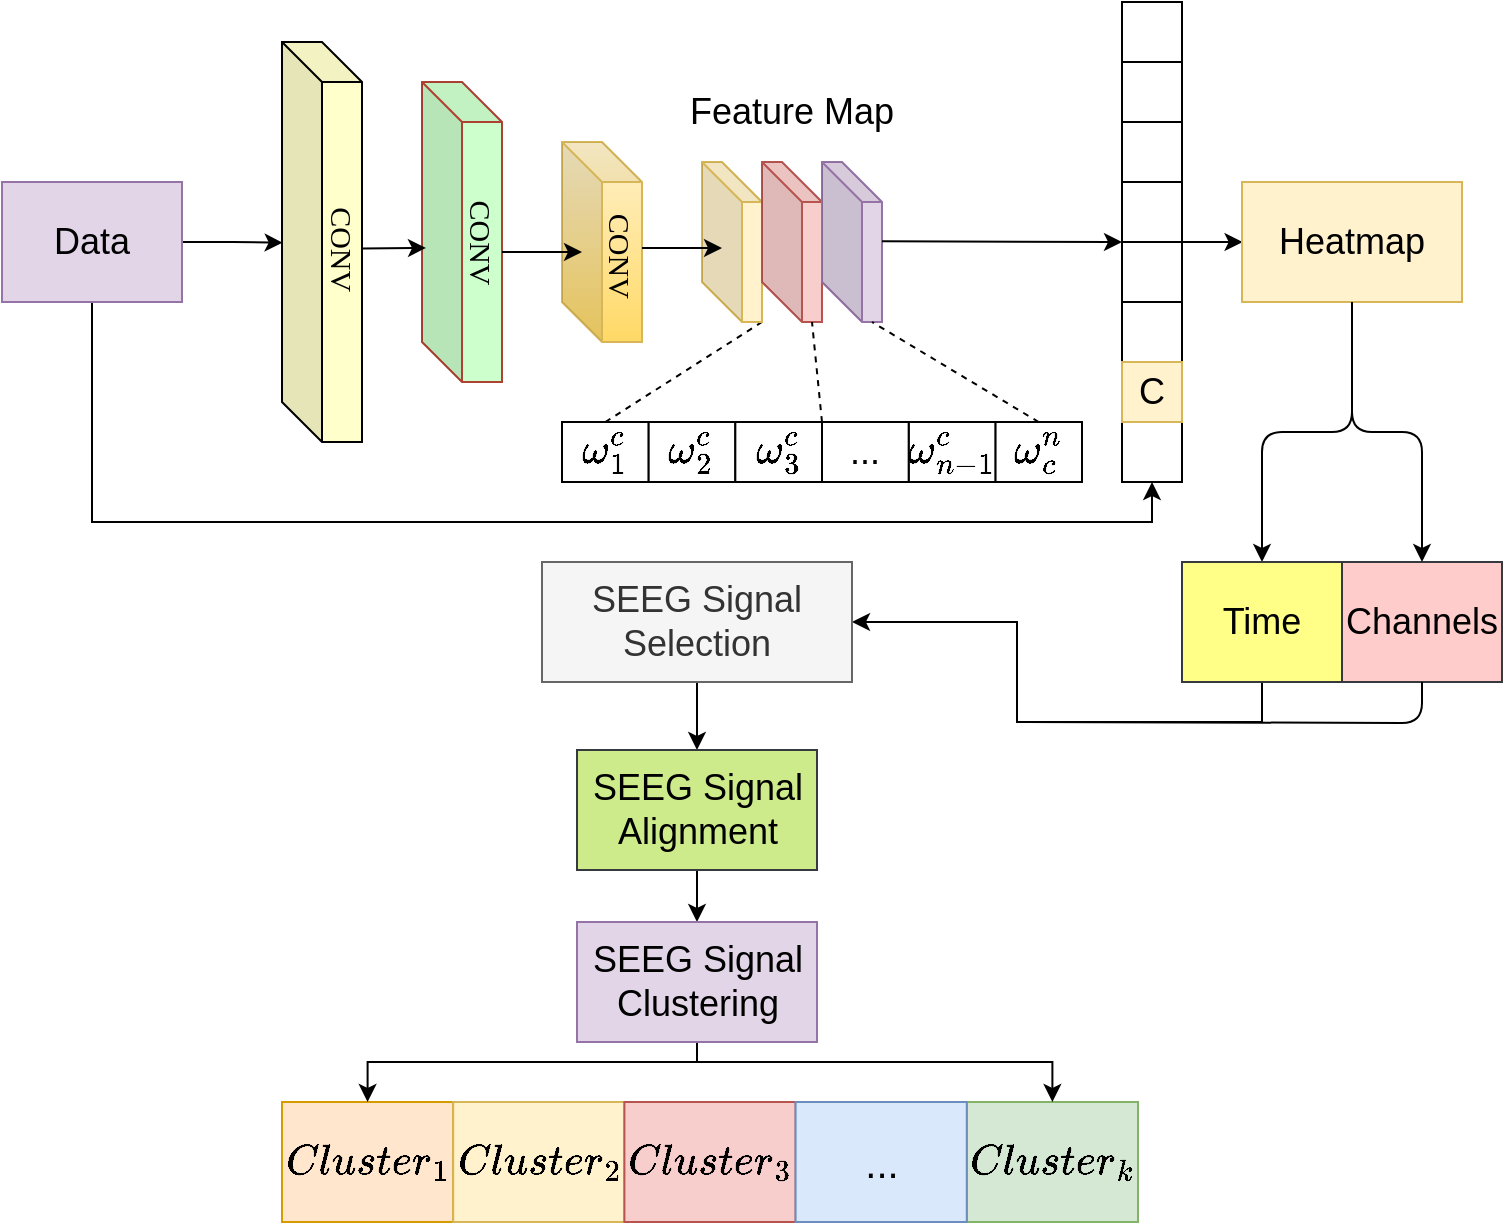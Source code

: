 <mxfile version="12.5.5" type="github">
  <diagram id="Wx8GK405Yj2OqTjKrMqW" name="Page-1">
    <mxGraphModel dx="1422" dy="762" grid="1" gridSize="10" guides="1" tooltips="1" connect="1" arrows="1" fold="1" page="1" pageScale="1" pageWidth="827" pageHeight="1169" math="1" shadow="0">
      <root>
        <mxCell id="0"/>
        <mxCell id="1" parent="0"/>
        <mxCell id="rtLLGx0ZlrT6Qw1LvZ3F-5" style="edgeStyle=orthogonalEdgeStyle;rounded=0;orthogonalLoop=1;jettySize=auto;html=1;exitX=1;exitY=0.5;exitDx=0;exitDy=0;entryX=0;entryY=0.5;entryDx=0;entryDy=0;" parent="1" source="rtLLGx0ZlrT6Qw1LvZ3F-1" edge="1">
          <mxGeometry relative="1" as="geometry">
            <mxPoint x="200.333" y="300.333" as="targetPoint"/>
          </mxGeometry>
        </mxCell>
        <mxCell id="rtLLGx0ZlrT6Qw1LvZ3F-129" style="edgeStyle=orthogonalEdgeStyle;rounded=0;orthogonalLoop=1;jettySize=auto;html=1;exitX=0.5;exitY=1;exitDx=0;exitDy=0;entryX=0.5;entryY=1;entryDx=0;entryDy=0;startArrow=none;startFill=0;strokeColor=#000000;" parent="1" source="rtLLGx0ZlrT6Qw1LvZ3F-1" target="rtLLGx0ZlrT6Qw1LvZ3F-115" edge="1">
          <mxGeometry relative="1" as="geometry"/>
        </mxCell>
        <mxCell id="rtLLGx0ZlrT6Qw1LvZ3F-1" value="&lt;font style=&quot;font-size: 18px&quot;&gt;Data&lt;/font&gt;" style="rounded=0;whiteSpace=wrap;html=1;fillColor=#e1d5e7;strokeColor=#9673a6;" parent="1" vertex="1">
          <mxGeometry x="60" y="270" width="90" height="60" as="geometry"/>
        </mxCell>
        <mxCell id="rtLLGx0ZlrT6Qw1LvZ3F-31" value="" style="group;fillColor=#FFFFFF;strokeColor=none;" parent="1" vertex="1" connectable="0">
          <mxGeometry x="200" y="200" width="60" height="200" as="geometry"/>
        </mxCell>
        <mxCell id="rtLLGx0ZlrT6Qw1LvZ3F-27" value="" style="shape=cube;whiteSpace=wrap;html=1;boundedLbl=1;backgroundOutline=1;darkOpacity=0.05;darkOpacity2=0.1;fillColor=#FFFFCC;gradientColor=none;" parent="rtLLGx0ZlrT6Qw1LvZ3F-31" vertex="1">
          <mxGeometry width="40" height="200" as="geometry"/>
        </mxCell>
        <mxCell id="rtLLGx0ZlrT6Qw1LvZ3F-30" value="&lt;font face=&quot;Verdana&quot; style=&quot;font-size: 15px&quot;&gt;CONV&lt;/font&gt;" style="text;html=1;align=center;verticalAlign=middle;resizable=0;points=[];autosize=1;rotation=90;" parent="rtLLGx0ZlrT6Qw1LvZ3F-31" vertex="1">
          <mxGeometry y="93.333" width="60" height="20" as="geometry"/>
        </mxCell>
        <mxCell id="rtLLGx0ZlrT6Qw1LvZ3F-32" value="" style="group;fillColor=#FFFFFF;strokeColor=none;" parent="1" vertex="1" connectable="0">
          <mxGeometry x="270" y="220" width="60" height="150" as="geometry"/>
        </mxCell>
        <mxCell id="rtLLGx0ZlrT6Qw1LvZ3F-33" value="" style="shape=cube;whiteSpace=wrap;html=1;boundedLbl=1;backgroundOutline=1;darkOpacity=0.05;darkOpacity2=0.1;fillColor=#CCFFCC;strokeColor=#ae4132;" parent="rtLLGx0ZlrT6Qw1LvZ3F-32" vertex="1">
          <mxGeometry width="40" height="150" as="geometry"/>
        </mxCell>
        <mxCell id="rtLLGx0ZlrT6Qw1LvZ3F-34" value="&lt;font face=&quot;Verdana&quot; style=&quot;font-size: 15px&quot;&gt;CONV&lt;/font&gt;" style="text;html=1;align=center;verticalAlign=middle;resizable=0;points=[];autosize=1;rotation=90;" parent="rtLLGx0ZlrT6Qw1LvZ3F-32" vertex="1">
          <mxGeometry y="70" width="60" height="20" as="geometry"/>
        </mxCell>
        <mxCell id="rtLLGx0ZlrT6Qw1LvZ3F-35" value="" style="group;gradientColor=none;fillColor=#FFFFFF;strokeColor=none;" parent="1" vertex="1" connectable="0">
          <mxGeometry x="340" y="250" width="60" height="100" as="geometry"/>
        </mxCell>
        <mxCell id="rtLLGx0ZlrT6Qw1LvZ3F-36" value="" style="shape=cube;whiteSpace=wrap;html=1;boundedLbl=1;backgroundOutline=1;darkOpacity=0.05;darkOpacity2=0.1;gradientColor=#ffd966;fillColor=#fff2cc;strokeColor=#d6b656;" parent="rtLLGx0ZlrT6Qw1LvZ3F-35" vertex="1">
          <mxGeometry width="40" height="100.0" as="geometry"/>
        </mxCell>
        <mxCell id="rtLLGx0ZlrT6Qw1LvZ3F-37" value="&lt;font face=&quot;Verdana&quot; style=&quot;font-size: 15px&quot;&gt;CONV&lt;/font&gt;" style="text;html=1;align=center;verticalAlign=middle;resizable=0;points=[];autosize=1;rotation=90;" parent="rtLLGx0ZlrT6Qw1LvZ3F-35" vertex="1">
          <mxGeometry y="46.667" width="60" height="20" as="geometry"/>
        </mxCell>
        <mxCell id="rtLLGx0ZlrT6Qw1LvZ3F-104" value="" style="endArrow=none;dashed=1;html=1;strokeColor=#000000;exitX=0.5;exitY=0;exitDx=0;exitDy=0;" parent="rtLLGx0ZlrT6Qw1LvZ3F-35" source="rtLLGx0ZlrT6Qw1LvZ3F-48" edge="1">
          <mxGeometry width="50" height="50" relative="1" as="geometry">
            <mxPoint x="50" y="140" as="sourcePoint"/>
            <mxPoint x="100" y="90" as="targetPoint"/>
          </mxGeometry>
        </mxCell>
        <mxCell id="rtLLGx0ZlrT6Qw1LvZ3F-67" style="edgeStyle=none;rounded=0;orthogonalLoop=1;jettySize=auto;html=1;entryX=0.05;entryY=0.553;entryDx=0;entryDy=0;entryPerimeter=0;" parent="1" source="rtLLGx0ZlrT6Qw1LvZ3F-30" target="rtLLGx0ZlrT6Qw1LvZ3F-33" edge="1">
          <mxGeometry relative="1" as="geometry"/>
        </mxCell>
        <mxCell id="rtLLGx0ZlrT6Qw1LvZ3F-98" value="" style="group" parent="1" vertex="1" connectable="0">
          <mxGeometry x="410" y="260" width="90" height="80" as="geometry"/>
        </mxCell>
        <mxCell id="rtLLGx0ZlrT6Qw1LvZ3F-91" value="" style="shape=cube;whiteSpace=wrap;html=1;boundedLbl=1;backgroundOutline=1;darkOpacity=0.05;darkOpacity2=0.1;fillColor=#fff2cc;strokeColor=#d6b656;" parent="rtLLGx0ZlrT6Qw1LvZ3F-98" vertex="1">
          <mxGeometry width="30" height="80" as="geometry"/>
        </mxCell>
        <mxCell id="rtLLGx0ZlrT6Qw1LvZ3F-92" value="" style="shape=cube;whiteSpace=wrap;html=1;boundedLbl=1;backgroundOutline=1;darkOpacity=0.05;darkOpacity2=0.1;fillColor=#f8cecc;strokeColor=#b85450;" parent="rtLLGx0ZlrT6Qw1LvZ3F-98" vertex="1">
          <mxGeometry x="30" width="30" height="80" as="geometry"/>
        </mxCell>
        <mxCell id="rtLLGx0ZlrT6Qw1LvZ3F-93" value="" style="shape=cube;whiteSpace=wrap;html=1;boundedLbl=1;backgroundOutline=1;darkOpacity=0.05;darkOpacity2=0.1;fillColor=#e1d5e7;strokeColor=#9673a6;" parent="rtLLGx0ZlrT6Qw1LvZ3F-98" vertex="1">
          <mxGeometry x="60" width="30" height="80" as="geometry"/>
        </mxCell>
        <mxCell id="rtLLGx0ZlrT6Qw1LvZ3F-43" style="edgeStyle=none;rounded=0;orthogonalLoop=1;jettySize=auto;html=1;exitX=0;exitY=0;exitDx=25;exitDy=100;exitPerimeter=0;entryX=0.5;entryY=0;entryDx=0;entryDy=0;dashed=1;strokeColor=none;" parent="1" target="rtLLGx0ZlrT6Qw1LvZ3F-50" edge="1">
          <mxGeometry relative="1" as="geometry">
            <mxPoint x="495" y="350" as="sourcePoint"/>
          </mxGeometry>
        </mxCell>
        <mxCell id="rtLLGx0ZlrT6Qw1LvZ3F-45" value="" style="group" parent="1" vertex="1" connectable="0">
          <mxGeometry x="360" y="390" width="240" height="30" as="geometry"/>
        </mxCell>
        <mxCell id="rtLLGx0ZlrT6Qw1LvZ3F-46" value="" style="group" parent="rtLLGx0ZlrT6Qw1LvZ3F-45" vertex="1" connectable="0">
          <mxGeometry x="-20" width="260" height="30" as="geometry"/>
        </mxCell>
        <mxCell id="rtLLGx0ZlrT6Qw1LvZ3F-48" value="&lt;font style=&quot;font-size: 18px&quot;&gt;$$\omega_{1}^{c}$$&lt;/font&gt;" style="rounded=0;whiteSpace=wrap;html=1;" parent="rtLLGx0ZlrT6Qw1LvZ3F-46" vertex="1">
          <mxGeometry width="43.333" height="30" as="geometry"/>
        </mxCell>
        <mxCell id="rtLLGx0ZlrT6Qw1LvZ3F-49" value="&lt;span style=&quot;font-size: 18px ; white-space: normal&quot;&gt;$$\omega_{2}^{c}$$&lt;/span&gt;" style="rounded=0;whiteSpace=wrap;html=1;" parent="rtLLGx0ZlrT6Qw1LvZ3F-46" vertex="1">
          <mxGeometry x="43.333" width="43.333" height="30" as="geometry"/>
        </mxCell>
        <mxCell id="rtLLGx0ZlrT6Qw1LvZ3F-50" value="&lt;span style=&quot;font-size: 18px ; white-space: normal&quot;&gt;$$\omega_{c}^{n}$$&lt;/span&gt;" style="rounded=0;whiteSpace=wrap;html=1;" parent="rtLLGx0ZlrT6Qw1LvZ3F-46" vertex="1">
          <mxGeometry x="216.667" width="43.333" height="30" as="geometry"/>
        </mxCell>
        <mxCell id="rtLLGx0ZlrT6Qw1LvZ3F-51" value="&lt;span style=&quot;white-space: normal&quot;&gt;&lt;font style=&quot;font-size: 18px&quot;&gt;$$\omega_{n-1}^{c}$$&lt;/font&gt;&lt;/span&gt;" style="rounded=0;whiteSpace=wrap;html=1;" parent="rtLLGx0ZlrT6Qw1LvZ3F-46" vertex="1">
          <mxGeometry x="173.333" width="43.333" height="30" as="geometry"/>
        </mxCell>
        <mxCell id="rtLLGx0ZlrT6Qw1LvZ3F-52" value="&lt;span style=&quot;font-size: 18px ; white-space: normal&quot;&gt;$$\omega_{3}^{c}$$&lt;/span&gt;" style="rounded=0;whiteSpace=wrap;html=1;" parent="rtLLGx0ZlrT6Qw1LvZ3F-46" vertex="1">
          <mxGeometry x="86.667" width="43.333" height="30" as="geometry"/>
        </mxCell>
        <mxCell id="rtLLGx0ZlrT6Qw1LvZ3F-53" value="&lt;font style=&quot;font-size: 18px&quot;&gt;...&lt;/font&gt;" style="rounded=0;whiteSpace=wrap;html=1;" parent="rtLLGx0ZlrT6Qw1LvZ3F-46" vertex="1">
          <mxGeometry x="130" width="43.333" height="30" as="geometry"/>
        </mxCell>
        <mxCell id="rtLLGx0ZlrT6Qw1LvZ3F-106" value="" style="endArrow=none;dashed=1;html=1;strokeColor=#000000;exitX=0.5;exitY=0;exitDx=0;exitDy=0;entryX=0;entryY=0;entryDx=25;entryDy=80;entryPerimeter=0;" parent="1" source="rtLLGx0ZlrT6Qw1LvZ3F-50" target="rtLLGx0ZlrT6Qw1LvZ3F-93" edge="1">
          <mxGeometry width="50" height="50" relative="1" as="geometry">
            <mxPoint x="381.667" y="410" as="sourcePoint"/>
            <mxPoint x="460" y="360" as="targetPoint"/>
          </mxGeometry>
        </mxCell>
        <mxCell id="rtLLGx0ZlrT6Qw1LvZ3F-107" value="" style="endArrow=none;dashed=1;html=1;strokeColor=#000000;exitX=0;exitY=0;exitDx=0;exitDy=0;entryX=0;entryY=0;entryDx=25;entryDy=80;entryPerimeter=0;" parent="1" source="rtLLGx0ZlrT6Qw1LvZ3F-53" target="rtLLGx0ZlrT6Qw1LvZ3F-92" edge="1">
          <mxGeometry width="50" height="50" relative="1" as="geometry">
            <mxPoint x="391.667" y="420" as="sourcePoint"/>
            <mxPoint x="470" y="370" as="targetPoint"/>
          </mxGeometry>
        </mxCell>
        <mxCell id="rtLLGx0ZlrT6Qw1LvZ3F-118" value="" style="group" parent="1" vertex="1" connectable="0">
          <mxGeometry x="620" y="180" width="30" height="240" as="geometry"/>
        </mxCell>
        <mxCell id="rtLLGx0ZlrT6Qw1LvZ3F-108" value="" style="rounded=0;whiteSpace=wrap;html=1;" parent="rtLLGx0ZlrT6Qw1LvZ3F-118" vertex="1">
          <mxGeometry width="30" height="30" as="geometry"/>
        </mxCell>
        <mxCell id="rtLLGx0ZlrT6Qw1LvZ3F-109" value="" style="rounded=0;whiteSpace=wrap;html=1;" parent="rtLLGx0ZlrT6Qw1LvZ3F-118" vertex="1">
          <mxGeometry y="150" width="30" height="30" as="geometry"/>
        </mxCell>
        <mxCell id="rtLLGx0ZlrT6Qw1LvZ3F-110" value="" style="rounded=0;whiteSpace=wrap;html=1;" parent="rtLLGx0ZlrT6Qw1LvZ3F-118" vertex="1">
          <mxGeometry y="120" width="30" height="30" as="geometry"/>
        </mxCell>
        <mxCell id="rtLLGx0ZlrT6Qw1LvZ3F-111" value="" style="rounded=0;whiteSpace=wrap;html=1;" parent="rtLLGx0ZlrT6Qw1LvZ3F-118" vertex="1">
          <mxGeometry y="90" width="30" height="30" as="geometry"/>
        </mxCell>
        <mxCell id="rtLLGx0ZlrT6Qw1LvZ3F-112" value="" style="rounded=0;whiteSpace=wrap;html=1;" parent="rtLLGx0ZlrT6Qw1LvZ3F-118" vertex="1">
          <mxGeometry y="60" width="30" height="30" as="geometry"/>
        </mxCell>
        <mxCell id="rtLLGx0ZlrT6Qw1LvZ3F-113" value="" style="rounded=0;whiteSpace=wrap;html=1;" parent="rtLLGx0ZlrT6Qw1LvZ3F-118" vertex="1">
          <mxGeometry y="30" width="30" height="30" as="geometry"/>
        </mxCell>
        <mxCell id="rtLLGx0ZlrT6Qw1LvZ3F-115" value="" style="rounded=0;whiteSpace=wrap;html=1;" parent="rtLLGx0ZlrT6Qw1LvZ3F-118" vertex="1">
          <mxGeometry y="210" width="30" height="30" as="geometry"/>
        </mxCell>
        <mxCell id="rtLLGx0ZlrT6Qw1LvZ3F-116" value="&lt;font style=&quot;font-size: 18px&quot;&gt;C&lt;/font&gt;" style="rounded=0;whiteSpace=wrap;html=1;fillColor=#fff2cc;strokeColor=#d6b656;" parent="rtLLGx0ZlrT6Qw1LvZ3F-118" vertex="1">
          <mxGeometry y="180" width="30" height="30" as="geometry"/>
        </mxCell>
        <mxCell id="rtLLGx0ZlrT6Qw1LvZ3F-117" style="edgeStyle=none;rounded=0;orthogonalLoop=1;jettySize=auto;html=1;exitX=0.5;exitY=1;exitDx=0;exitDy=0;startArrow=none;startFill=0;strokeColor=#000000;" parent="rtLLGx0ZlrT6Qw1LvZ3F-118" source="rtLLGx0ZlrT6Qw1LvZ3F-115" target="rtLLGx0ZlrT6Qw1LvZ3F-115" edge="1">
          <mxGeometry relative="1" as="geometry"/>
        </mxCell>
        <mxCell id="rtLLGx0ZlrT6Qw1LvZ3F-120" value="" style="endArrow=classic;html=1;strokeColor=#000000;" parent="1" edge="1">
          <mxGeometry width="50" height="50" relative="1" as="geometry">
            <mxPoint x="380" y="303" as="sourcePoint"/>
            <mxPoint x="420" y="303" as="targetPoint"/>
          </mxGeometry>
        </mxCell>
        <mxCell id="rtLLGx0ZlrT6Qw1LvZ3F-122" value="" style="endArrow=classic;html=1;strokeColor=#000000;" parent="1" edge="1">
          <mxGeometry width="50" height="50" relative="1" as="geometry">
            <mxPoint x="310" y="305" as="sourcePoint"/>
            <mxPoint x="350" y="305" as="targetPoint"/>
          </mxGeometry>
        </mxCell>
        <mxCell id="rtLLGx0ZlrT6Qw1LvZ3F-128" value="" style="endArrow=classic;html=1;strokeColor=#000000;entryX=0;entryY=1;entryDx=0;entryDy=0;" parent="1" target="rtLLGx0ZlrT6Qw1LvZ3F-111" edge="1">
          <mxGeometry width="50" height="50" relative="1" as="geometry">
            <mxPoint x="500" y="299.58" as="sourcePoint"/>
            <mxPoint x="600" y="299.58" as="targetPoint"/>
          </mxGeometry>
        </mxCell>
        <mxCell id="rtLLGx0ZlrT6Qw1LvZ3F-130" style="edgeStyle=orthogonalEdgeStyle;rounded=0;orthogonalLoop=1;jettySize=auto;html=1;exitX=1;exitY=0;exitDx=0;exitDy=0;startArrow=none;startFill=0;strokeColor=#000000;" parent="1" source="rtLLGx0ZlrT6Qw1LvZ3F-110" edge="1">
          <mxGeometry relative="1" as="geometry">
            <mxPoint x="680.333" y="300.333" as="targetPoint"/>
          </mxGeometry>
        </mxCell>
        <mxCell id="rtLLGx0ZlrT6Qw1LvZ3F-131" value="&lt;font style=&quot;font-size: 18px&quot;&gt;Heatmap&lt;/font&gt;" style="rounded=0;whiteSpace=wrap;html=1;fillColor=#fff2cc;strokeColor=#d6b656;" parent="1" vertex="1">
          <mxGeometry x="680" y="270" width="110" height="60" as="geometry"/>
        </mxCell>
        <mxCell id="rtLLGx0ZlrT6Qw1LvZ3F-134" value="" style="endArrow=classic;html=1;strokeColor=#000000;exitX=0.5;exitY=1;exitDx=0;exitDy=0;entryX=0.5;entryY=0;entryDx=0;entryDy=0;edgeStyle=orthogonalEdgeStyle;" parent="1" source="rtLLGx0ZlrT6Qw1LvZ3F-131" target="rtLLGx0ZlrT6Qw1LvZ3F-135" edge="1">
          <mxGeometry width="50" height="50" relative="1" as="geometry">
            <mxPoint x="60" y="590" as="sourcePoint"/>
            <mxPoint x="735" y="450" as="targetPoint"/>
          </mxGeometry>
        </mxCell>
        <mxCell id="rtLLGx0ZlrT6Qw1LvZ3F-153" style="edgeStyle=orthogonalEdgeStyle;rounded=0;orthogonalLoop=1;jettySize=auto;html=1;exitX=0.5;exitY=1;exitDx=0;exitDy=0;entryX=1;entryY=0.5;entryDx=0;entryDy=0;startArrow=none;startFill=0;strokeColor=#000000;" parent="1" source="rtLLGx0ZlrT6Qw1LvZ3F-135" target="rtLLGx0ZlrT6Qw1LvZ3F-140" edge="1">
          <mxGeometry relative="1" as="geometry"/>
        </mxCell>
        <mxCell id="rtLLGx0ZlrT6Qw1LvZ3F-135" value="&lt;font style=&quot;font-size: 18px&quot;&gt;Time&lt;/font&gt;" style="rounded=0;whiteSpace=wrap;html=1;fillColor=#ffff88;strokeColor=#36393d;" parent="1" vertex="1">
          <mxGeometry x="650" y="460" width="80" height="60" as="geometry"/>
        </mxCell>
        <mxCell id="rtLLGx0ZlrT6Qw1LvZ3F-136" value="&lt;font style=&quot;font-size: 18px&quot;&gt;Channels&lt;/font&gt;" style="rounded=0;whiteSpace=wrap;html=1;fillColor=#ffcccc;strokeColor=#36393d;" parent="1" vertex="1">
          <mxGeometry x="730" y="460" width="80" height="60" as="geometry"/>
        </mxCell>
        <mxCell id="rtLLGx0ZlrT6Qw1LvZ3F-137" value="" style="endArrow=classic;html=1;strokeColor=#000000;exitX=0.5;exitY=1;exitDx=0;exitDy=0;entryX=0.5;entryY=0;entryDx=0;entryDy=0;edgeStyle=orthogonalEdgeStyle;" parent="1" source="rtLLGx0ZlrT6Qw1LvZ3F-131" target="rtLLGx0ZlrT6Qw1LvZ3F-136" edge="1">
          <mxGeometry width="50" height="50" relative="1" as="geometry">
            <mxPoint x="470" y="610" as="sourcePoint"/>
            <mxPoint x="520" y="560" as="targetPoint"/>
          </mxGeometry>
        </mxCell>
        <mxCell id="rtLLGx0ZlrT6Qw1LvZ3F-158" style="edgeStyle=orthogonalEdgeStyle;rounded=0;orthogonalLoop=1;jettySize=auto;html=1;exitX=0.5;exitY=1;exitDx=0;exitDy=0;startArrow=none;startFill=0;strokeColor=#000000;" parent="1" source="rtLLGx0ZlrT6Qw1LvZ3F-140" target="rtLLGx0ZlrT6Qw1LvZ3F-157" edge="1">
          <mxGeometry relative="1" as="geometry"/>
        </mxCell>
        <mxCell id="rtLLGx0ZlrT6Qw1LvZ3F-140" value="&lt;font style=&quot;font-size: 18px&quot;&gt;SEEG Signal Selection&lt;/font&gt;" style="rounded=0;whiteSpace=wrap;html=1;fillColor=#f5f5f5;strokeColor=#666666;fontColor=#333333;" parent="1" vertex="1">
          <mxGeometry x="330" y="460" width="155" height="60" as="geometry"/>
        </mxCell>
        <mxCell id="rtLLGx0ZlrT6Qw1LvZ3F-155" value="" style="endArrow=none;html=1;strokeColor=#000000;entryX=0.5;entryY=1;entryDx=0;entryDy=0;edgeStyle=orthogonalEdgeStyle;" parent="1" target="rtLLGx0ZlrT6Qw1LvZ3F-136" edge="1">
          <mxGeometry width="50" height="50" relative="1" as="geometry">
            <mxPoint x="570" y="540" as="sourcePoint"/>
            <mxPoint x="590" y="640" as="targetPoint"/>
          </mxGeometry>
        </mxCell>
        <mxCell id="rtLLGx0ZlrT6Qw1LvZ3F-156" value="&lt;font style=&quot;font-size: 18px&quot;&gt;Feature Map&lt;/font&gt;" style="rounded=0;whiteSpace=wrap;html=1;fillColor=#FFFFFF;gradientColor=none;strokeColor=none;" parent="1" vertex="1">
          <mxGeometry x="395" y="220" width="120" height="30" as="geometry"/>
        </mxCell>
        <mxCell id="BqNa_sSbRJecgwbqxOsx-3" style="edgeStyle=orthogonalEdgeStyle;rounded=0;orthogonalLoop=1;jettySize=auto;html=1;exitX=0.5;exitY=1;exitDx=0;exitDy=0;entryX=0.5;entryY=0;entryDx=0;entryDy=0;" edge="1" parent="1" source="rtLLGx0ZlrT6Qw1LvZ3F-157" target="BqNa_sSbRJecgwbqxOsx-2">
          <mxGeometry relative="1" as="geometry"/>
        </mxCell>
        <mxCell id="rtLLGx0ZlrT6Qw1LvZ3F-157" value="&lt;font style=&quot;font-size: 18px&quot;&gt;SEEG Signal Alignment&lt;/font&gt;" style="rounded=0;whiteSpace=wrap;html=1;fillColor=#cdeb8b;strokeColor=#36393d;" parent="1" vertex="1">
          <mxGeometry x="347.5" y="554" width="120" height="60" as="geometry"/>
        </mxCell>
        <mxCell id="rtLLGx0ZlrT6Qw1LvZ3F-185" value="" style="group;fillColor=#ffe6cc;strokeColor=#d79b00;" parent="1" vertex="1" connectable="0">
          <mxGeometry x="200" y="730" width="428" height="60" as="geometry"/>
        </mxCell>
        <mxCell id="rtLLGx0ZlrT6Qw1LvZ3F-180" value="&lt;span style=&quot;font-size: 18px&quot;&gt;$$Cluster_1$$&lt;/span&gt;" style="rounded=0;whiteSpace=wrap;html=1;fillColor=#ffe6cc;strokeColor=#d79b00;" parent="rtLLGx0ZlrT6Qw1LvZ3F-185" vertex="1">
          <mxGeometry width="85.6" height="60" as="geometry"/>
        </mxCell>
        <mxCell id="rtLLGx0ZlrT6Qw1LvZ3F-181" value="&lt;span style=&quot;font-size: 18px ; white-space: normal&quot;&gt;$$Cluster_2$$&lt;/span&gt;" style="rounded=0;whiteSpace=wrap;html=1;fillColor=#fff2cc;strokeColor=#d6b656;" parent="rtLLGx0ZlrT6Qw1LvZ3F-185" vertex="1">
          <mxGeometry x="85.6" width="85.6" height="60" as="geometry"/>
        </mxCell>
        <mxCell id="rtLLGx0ZlrT6Qw1LvZ3F-182" value="&lt;span style=&quot;font-size: 18px&quot;&gt;$$Cluster_k$$&lt;/span&gt;" style="rounded=0;whiteSpace=wrap;html=1;fillColor=#d5e8d4;strokeColor=#82b366;" parent="rtLLGx0ZlrT6Qw1LvZ3F-185" vertex="1">
          <mxGeometry x="342.4" width="85.6" height="60" as="geometry"/>
        </mxCell>
        <mxCell id="rtLLGx0ZlrT6Qw1LvZ3F-183" value="&lt;span style=&quot;font-size: 18px&quot;&gt;$$Cluster_3$$&lt;/span&gt;" style="rounded=0;whiteSpace=wrap;html=1;fillColor=#f8cecc;strokeColor=#b85450;" parent="rtLLGx0ZlrT6Qw1LvZ3F-185" vertex="1">
          <mxGeometry x="171.2" width="85.6" height="60" as="geometry"/>
        </mxCell>
        <mxCell id="rtLLGx0ZlrT6Qw1LvZ3F-184" value="&lt;font style=&quot;font-size: 20px&quot;&gt;...&lt;/font&gt;" style="rounded=0;whiteSpace=wrap;html=1;fillColor=#dae8fc;strokeColor=#6c8ebf;" parent="rtLLGx0ZlrT6Qw1LvZ3F-185" vertex="1">
          <mxGeometry x="256.8" width="85.6" height="60" as="geometry"/>
        </mxCell>
        <mxCell id="BqNa_sSbRJecgwbqxOsx-4" style="edgeStyle=orthogonalEdgeStyle;rounded=0;orthogonalLoop=1;jettySize=auto;html=1;exitX=0.5;exitY=1;exitDx=0;exitDy=0;entryX=0.5;entryY=0;entryDx=0;entryDy=0;" edge="1" parent="1" source="BqNa_sSbRJecgwbqxOsx-2" target="rtLLGx0ZlrT6Qw1LvZ3F-180">
          <mxGeometry relative="1" as="geometry">
            <Array as="points">
              <mxPoint x="408" y="710"/>
              <mxPoint x="243" y="710"/>
            </Array>
          </mxGeometry>
        </mxCell>
        <mxCell id="BqNa_sSbRJecgwbqxOsx-5" style="edgeStyle=orthogonalEdgeStyle;rounded=0;orthogonalLoop=1;jettySize=auto;html=1;exitX=0.5;exitY=1;exitDx=0;exitDy=0;entryX=0.5;entryY=0;entryDx=0;entryDy=0;" edge="1" parent="1" source="BqNa_sSbRJecgwbqxOsx-2" target="rtLLGx0ZlrT6Qw1LvZ3F-182">
          <mxGeometry relative="1" as="geometry">
            <Array as="points">
              <mxPoint x="408" y="710"/>
              <mxPoint x="585" y="710"/>
            </Array>
          </mxGeometry>
        </mxCell>
        <mxCell id="BqNa_sSbRJecgwbqxOsx-2" value="&lt;font style=&quot;font-size: 18px&quot;&gt;SEEG Signal Clustering&lt;/font&gt;" style="rounded=0;whiteSpace=wrap;html=1;fillColor=#e1d5e7;strokeColor=#9673a6;" vertex="1" parent="1">
          <mxGeometry x="347.5" y="640" width="120" height="60" as="geometry"/>
        </mxCell>
      </root>
    </mxGraphModel>
  </diagram>
</mxfile>
